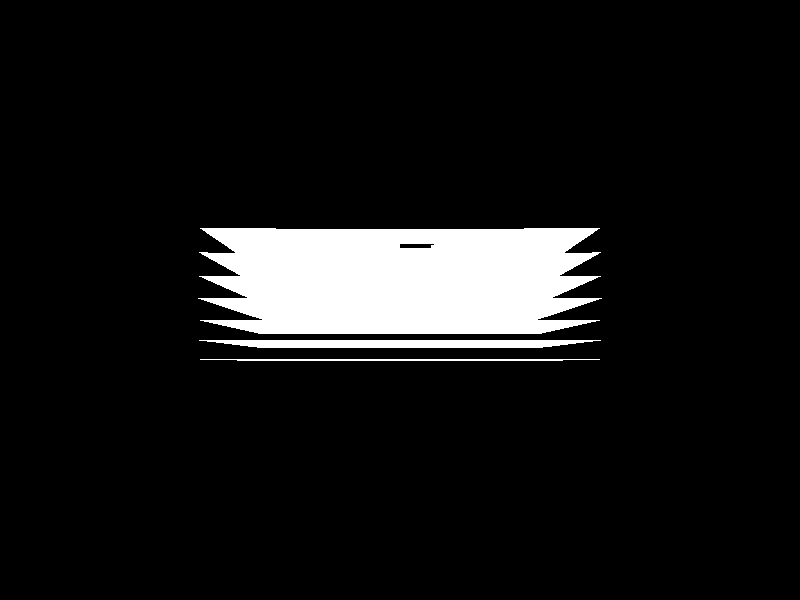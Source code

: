 #declare RR = 4;
#switch (clock) 
#case (0)
   #declare VP = <RR,0,0>;
   #break
#case (1)
   #declare VP = <0,0,RR>;
   #break
#case (2)
   #declare VP = <0.7*RR,0,0.7*RR>;
   #break
#case (3)
   #declare VP = <0.7*RR,0.7*RR,0.7*RR>;
   #break
#end

camera {
   location VP
   up y
   right x
   angle 60
   sky <0,0,1>
   look_at <0,0,0.5>
}

light_source {
  <15,0,0>
  color rgb <1,0.5,0.5>
}
light_source {
  <0,15,0>
  color rgb <0.5,1.0,0.5>
}
light_source {
  <0,0,15>
  color rgb <0.5,0.5,1.0>
}

#declare C = 1;

parametric {
   function { C * v * cos(u) }
   function { C * v * sin(u) }
   function { v*v }
   <0,0>, <2*pi,4>
   //contained_by { sphere { <0,0,0>, 2 } }
   accuracy 0.1
   max_gradient 10
	precompute 10 x,y,z
   texture {
      pigment { color rgb <1,1,1> }
      finish { ambient 0.2 diffuse 0.6 specular 0.3 }
   }
}

